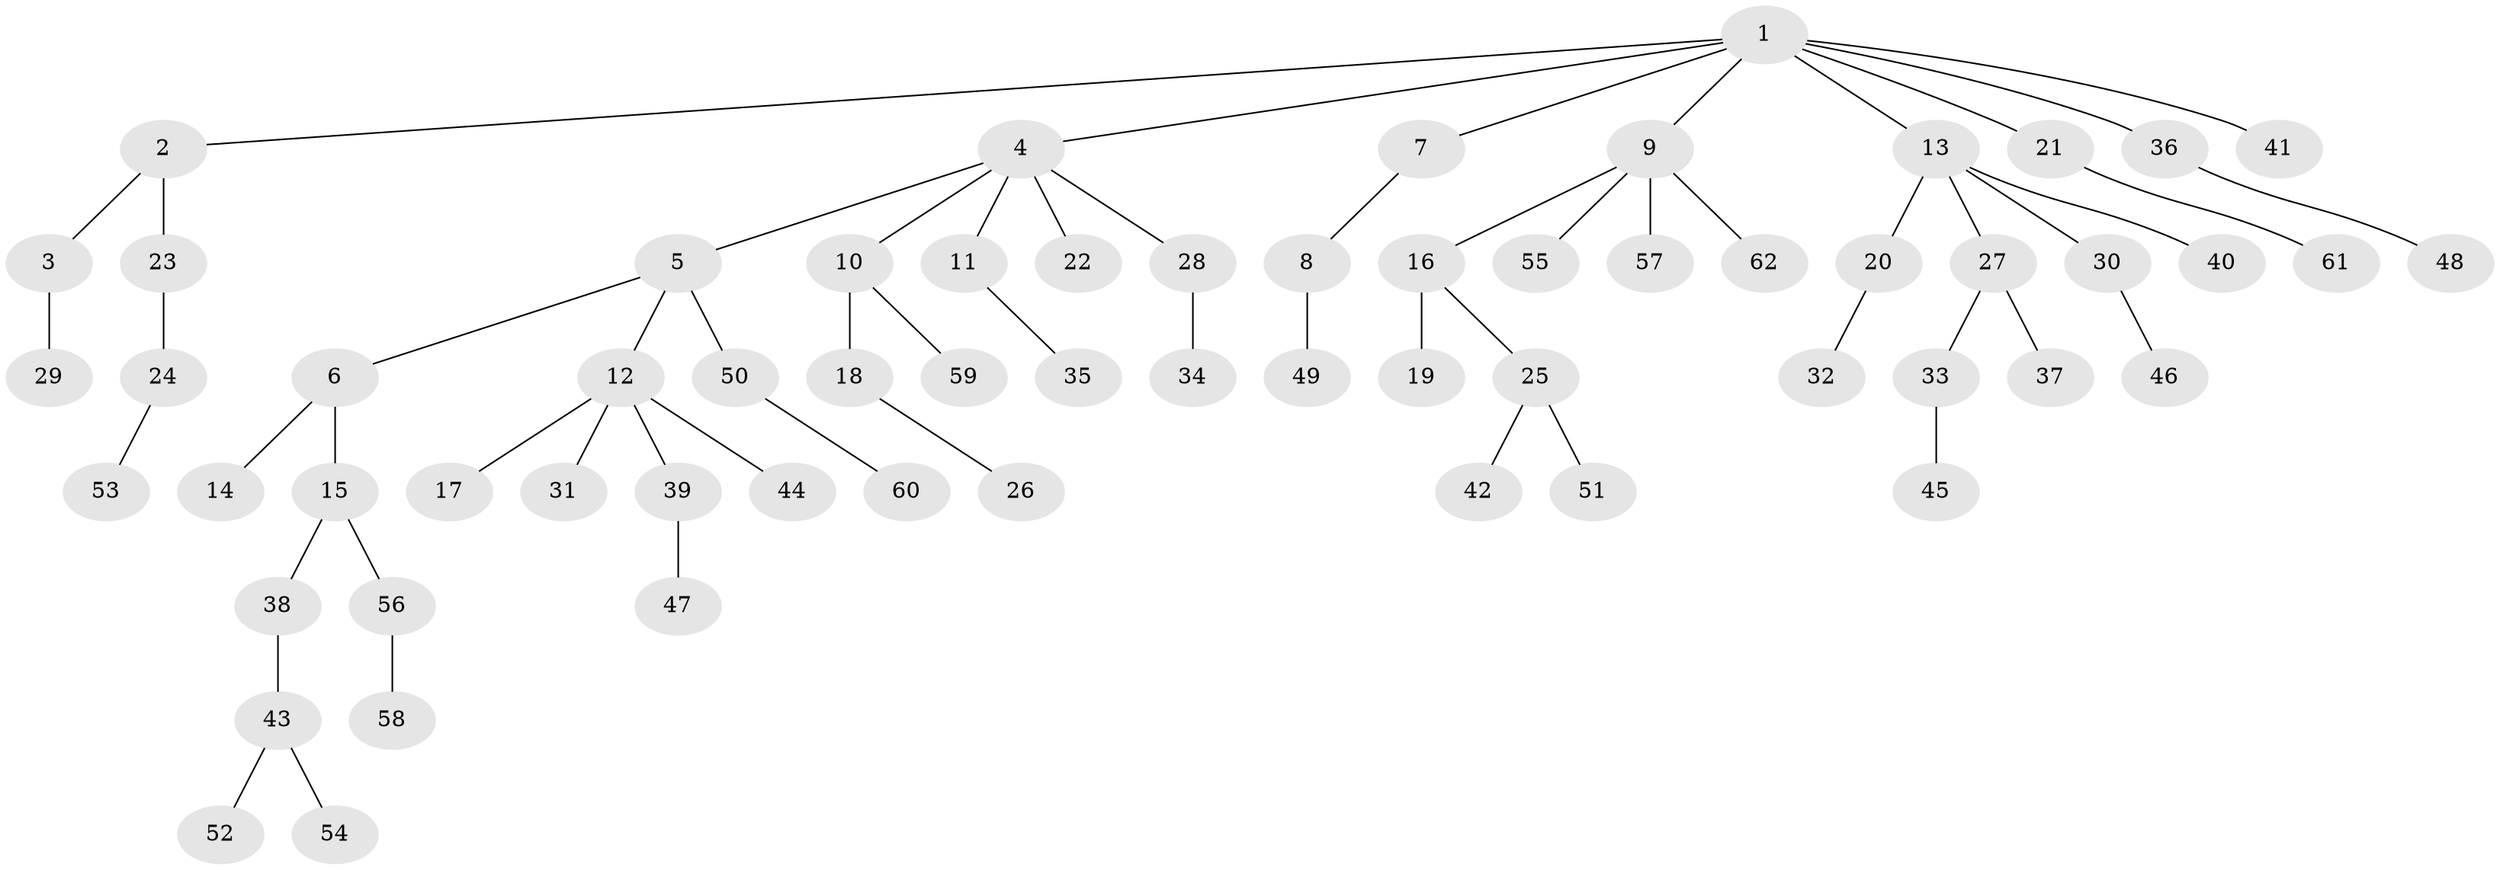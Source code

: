 // Generated by graph-tools (version 1.1) at 2025/11/02/27/25 16:11:26]
// undirected, 62 vertices, 61 edges
graph export_dot {
graph [start="1"]
  node [color=gray90,style=filled];
  1;
  2;
  3;
  4;
  5;
  6;
  7;
  8;
  9;
  10;
  11;
  12;
  13;
  14;
  15;
  16;
  17;
  18;
  19;
  20;
  21;
  22;
  23;
  24;
  25;
  26;
  27;
  28;
  29;
  30;
  31;
  32;
  33;
  34;
  35;
  36;
  37;
  38;
  39;
  40;
  41;
  42;
  43;
  44;
  45;
  46;
  47;
  48;
  49;
  50;
  51;
  52;
  53;
  54;
  55;
  56;
  57;
  58;
  59;
  60;
  61;
  62;
  1 -- 2;
  1 -- 4;
  1 -- 7;
  1 -- 9;
  1 -- 13;
  1 -- 21;
  1 -- 36;
  1 -- 41;
  2 -- 3;
  2 -- 23;
  3 -- 29;
  4 -- 5;
  4 -- 10;
  4 -- 11;
  4 -- 22;
  4 -- 28;
  5 -- 6;
  5 -- 12;
  5 -- 50;
  6 -- 14;
  6 -- 15;
  7 -- 8;
  8 -- 49;
  9 -- 16;
  9 -- 55;
  9 -- 57;
  9 -- 62;
  10 -- 18;
  10 -- 59;
  11 -- 35;
  12 -- 17;
  12 -- 31;
  12 -- 39;
  12 -- 44;
  13 -- 20;
  13 -- 27;
  13 -- 30;
  13 -- 40;
  15 -- 38;
  15 -- 56;
  16 -- 19;
  16 -- 25;
  18 -- 26;
  20 -- 32;
  21 -- 61;
  23 -- 24;
  24 -- 53;
  25 -- 42;
  25 -- 51;
  27 -- 33;
  27 -- 37;
  28 -- 34;
  30 -- 46;
  33 -- 45;
  36 -- 48;
  38 -- 43;
  39 -- 47;
  43 -- 52;
  43 -- 54;
  50 -- 60;
  56 -- 58;
}
